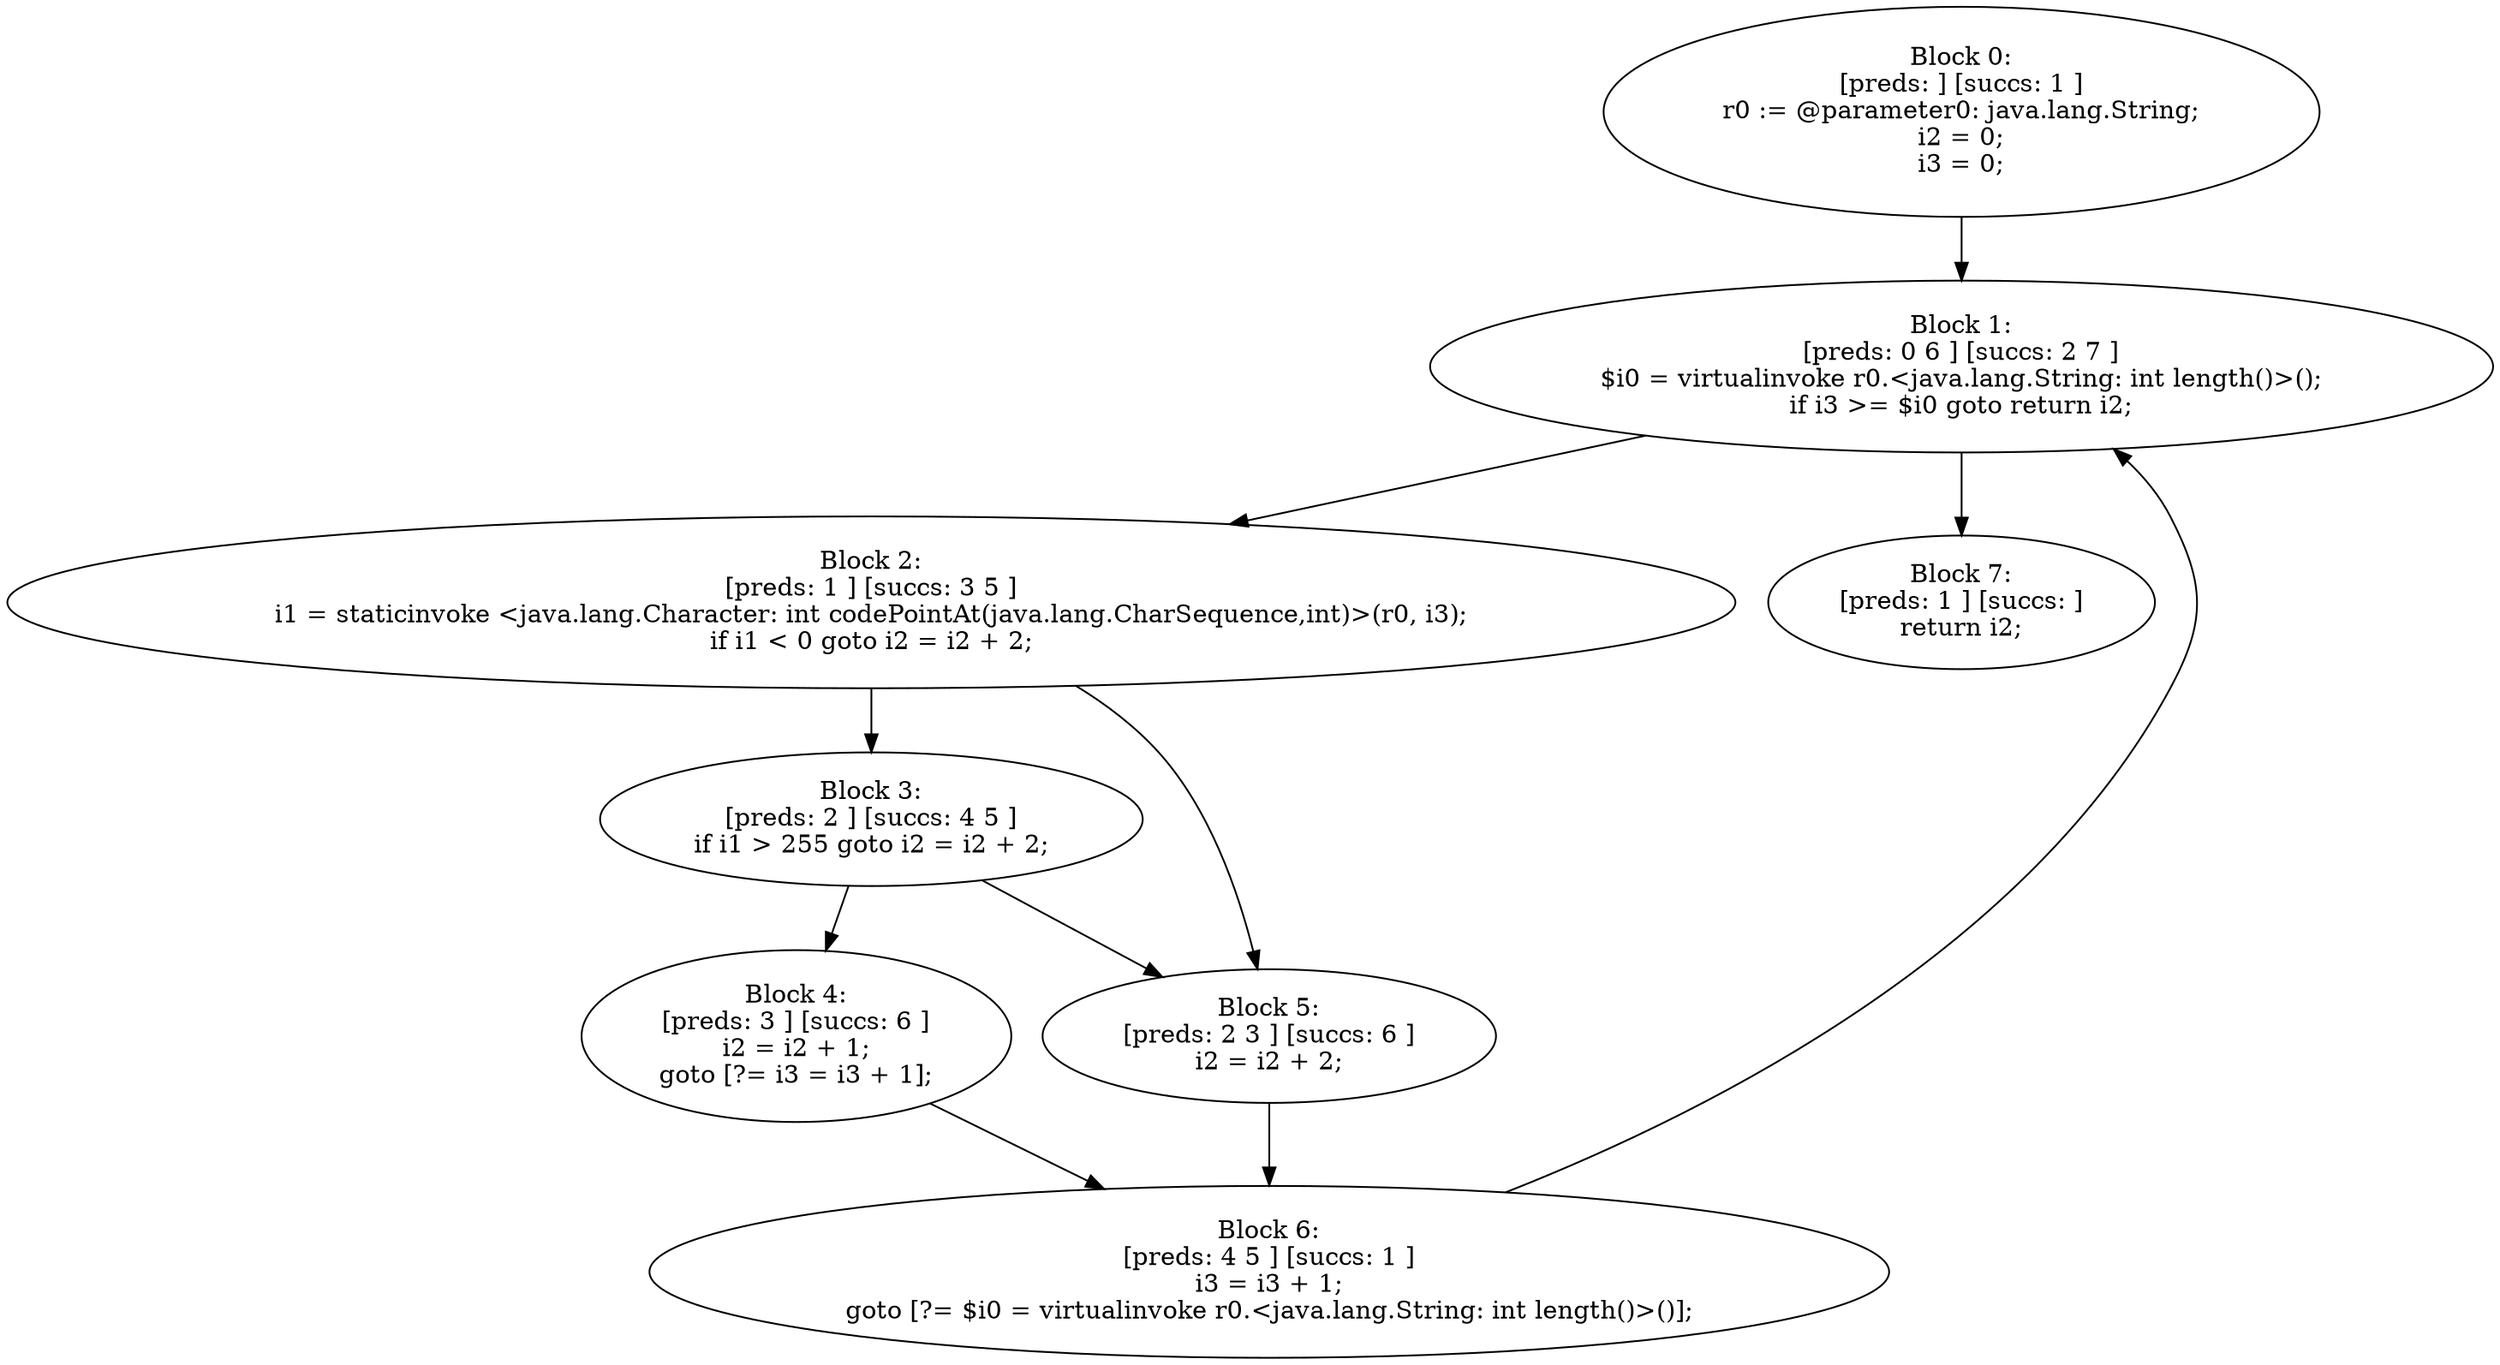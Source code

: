 digraph "unitGraph" {
    "Block 0:
[preds: ] [succs: 1 ]
r0 := @parameter0: java.lang.String;
i2 = 0;
i3 = 0;
"
    "Block 1:
[preds: 0 6 ] [succs: 2 7 ]
$i0 = virtualinvoke r0.<java.lang.String: int length()>();
if i3 >= $i0 goto return i2;
"
    "Block 2:
[preds: 1 ] [succs: 3 5 ]
i1 = staticinvoke <java.lang.Character: int codePointAt(java.lang.CharSequence,int)>(r0, i3);
if i1 < 0 goto i2 = i2 + 2;
"
    "Block 3:
[preds: 2 ] [succs: 4 5 ]
if i1 > 255 goto i2 = i2 + 2;
"
    "Block 4:
[preds: 3 ] [succs: 6 ]
i2 = i2 + 1;
goto [?= i3 = i3 + 1];
"
    "Block 5:
[preds: 2 3 ] [succs: 6 ]
i2 = i2 + 2;
"
    "Block 6:
[preds: 4 5 ] [succs: 1 ]
i3 = i3 + 1;
goto [?= $i0 = virtualinvoke r0.<java.lang.String: int length()>()];
"
    "Block 7:
[preds: 1 ] [succs: ]
return i2;
"
    "Block 0:
[preds: ] [succs: 1 ]
r0 := @parameter0: java.lang.String;
i2 = 0;
i3 = 0;
"->"Block 1:
[preds: 0 6 ] [succs: 2 7 ]
$i0 = virtualinvoke r0.<java.lang.String: int length()>();
if i3 >= $i0 goto return i2;
";
    "Block 1:
[preds: 0 6 ] [succs: 2 7 ]
$i0 = virtualinvoke r0.<java.lang.String: int length()>();
if i3 >= $i0 goto return i2;
"->"Block 2:
[preds: 1 ] [succs: 3 5 ]
i1 = staticinvoke <java.lang.Character: int codePointAt(java.lang.CharSequence,int)>(r0, i3);
if i1 < 0 goto i2 = i2 + 2;
";
    "Block 1:
[preds: 0 6 ] [succs: 2 7 ]
$i0 = virtualinvoke r0.<java.lang.String: int length()>();
if i3 >= $i0 goto return i2;
"->"Block 7:
[preds: 1 ] [succs: ]
return i2;
";
    "Block 2:
[preds: 1 ] [succs: 3 5 ]
i1 = staticinvoke <java.lang.Character: int codePointAt(java.lang.CharSequence,int)>(r0, i3);
if i1 < 0 goto i2 = i2 + 2;
"->"Block 3:
[preds: 2 ] [succs: 4 5 ]
if i1 > 255 goto i2 = i2 + 2;
";
    "Block 2:
[preds: 1 ] [succs: 3 5 ]
i1 = staticinvoke <java.lang.Character: int codePointAt(java.lang.CharSequence,int)>(r0, i3);
if i1 < 0 goto i2 = i2 + 2;
"->"Block 5:
[preds: 2 3 ] [succs: 6 ]
i2 = i2 + 2;
";
    "Block 3:
[preds: 2 ] [succs: 4 5 ]
if i1 > 255 goto i2 = i2 + 2;
"->"Block 4:
[preds: 3 ] [succs: 6 ]
i2 = i2 + 1;
goto [?= i3 = i3 + 1];
";
    "Block 3:
[preds: 2 ] [succs: 4 5 ]
if i1 > 255 goto i2 = i2 + 2;
"->"Block 5:
[preds: 2 3 ] [succs: 6 ]
i2 = i2 + 2;
";
    "Block 4:
[preds: 3 ] [succs: 6 ]
i2 = i2 + 1;
goto [?= i3 = i3 + 1];
"->"Block 6:
[preds: 4 5 ] [succs: 1 ]
i3 = i3 + 1;
goto [?= $i0 = virtualinvoke r0.<java.lang.String: int length()>()];
";
    "Block 5:
[preds: 2 3 ] [succs: 6 ]
i2 = i2 + 2;
"->"Block 6:
[preds: 4 5 ] [succs: 1 ]
i3 = i3 + 1;
goto [?= $i0 = virtualinvoke r0.<java.lang.String: int length()>()];
";
    "Block 6:
[preds: 4 5 ] [succs: 1 ]
i3 = i3 + 1;
goto [?= $i0 = virtualinvoke r0.<java.lang.String: int length()>()];
"->"Block 1:
[preds: 0 6 ] [succs: 2 7 ]
$i0 = virtualinvoke r0.<java.lang.String: int length()>();
if i3 >= $i0 goto return i2;
";
}

